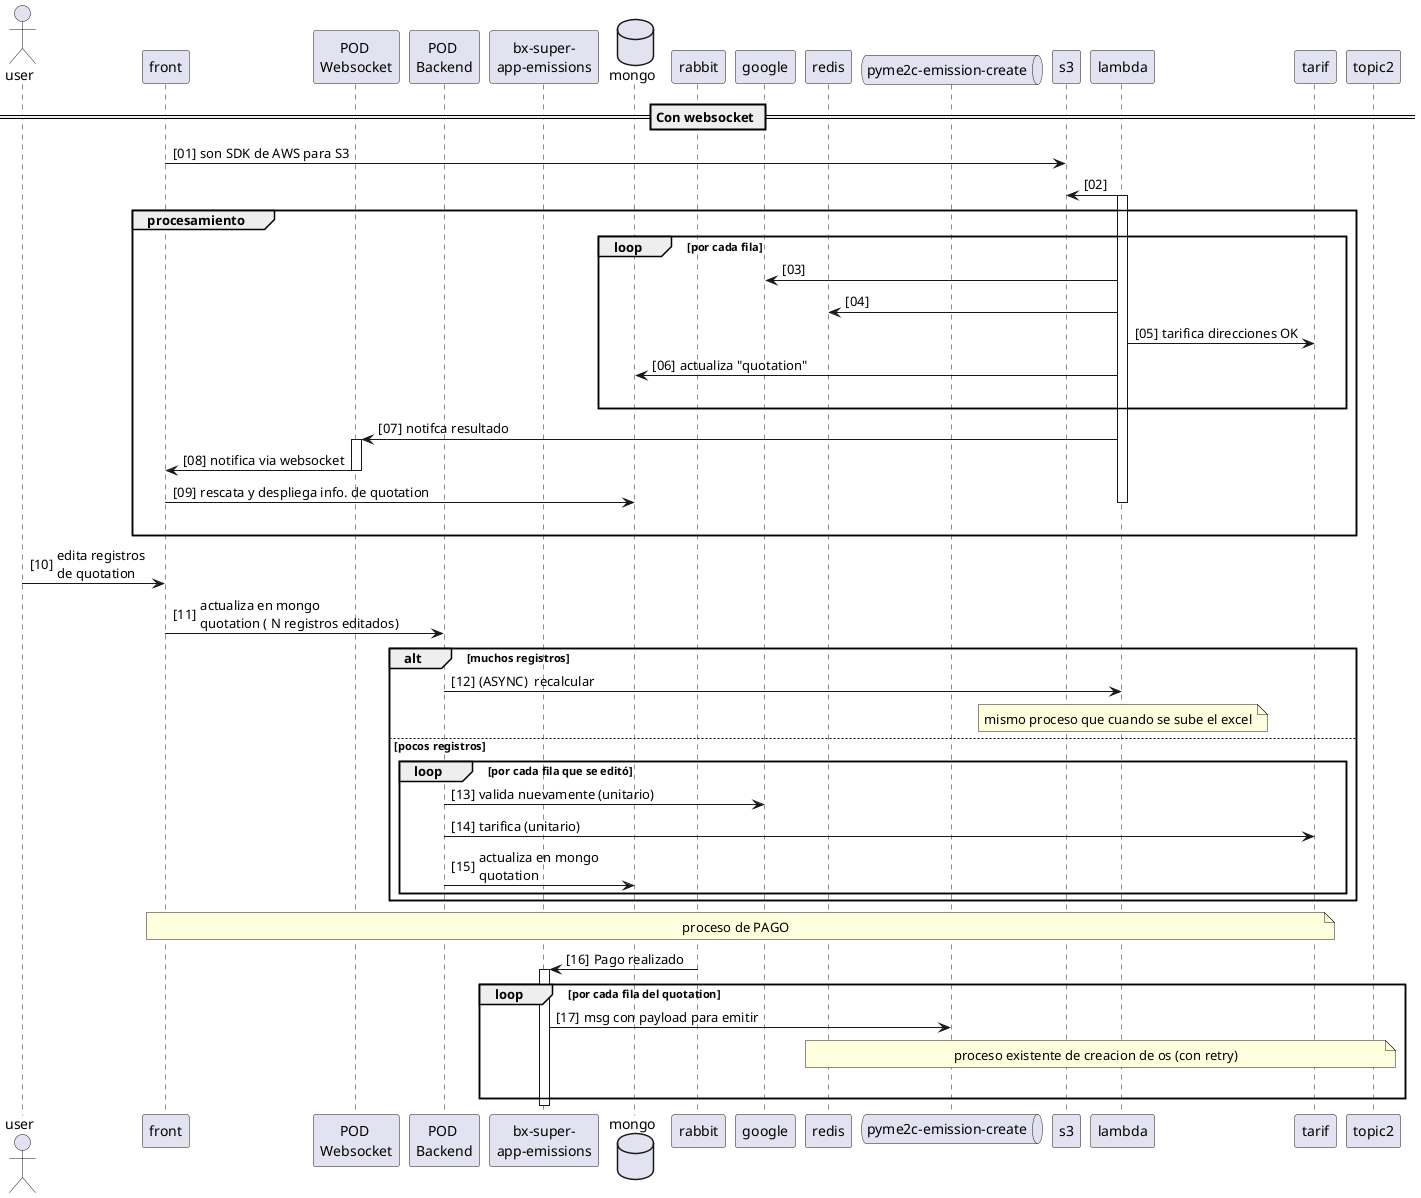 @startuml

actor user
participant front
'participant serv1 as "POD \nMasive Emis."
participant serv2 as "POD \nWebsocket"
participant serv3 as "POD \nBackend"
participant serv4 as "bx-super-\napp-emissions"
database mongo
participant rabbit
participant google
participant redis
queue topic1 as  "pyme2c-emission-create"

autonumber "[00]"

== Con websocket ==

front->s3: son SDK de AWS para S3


lambda->s3:
activate lambda
group procesamiento
    loop por cada fila
        lambda->google: 
        lambda->redis:
        lambda->tarif: tarifica direcciones OK
        lambda->mongo: actualiza "quotation"
        |||
    end
    lambda->serv2: notifca resultado
    activate serv2
    serv2->front: notifica via websocket
    deactivate serv2
    front->mongo: rescata y despliega info. de quotation
    
    deactivate lambda
    |||
end

user->front: edita registros \nde quotation
front->serv3: actualiza en mongo \nquotation ( N registros editados)
alt muchos registros
    serv3->lambda: (ASYNC)  recalcular
    note over lambda: mismo proceso que cuando se sube el excel

else pocos registros
    loop por cada fila que se editó
        ' activate serv3
        serv3->google: valida nuevamente (unitario)
        serv3->tarif: tarifica (unitario)
        serv3->mongo: actualiza en mongo \nquotation
        ' deactivate serv3
    end
end




note over front , tarif: proceso de PAGO

serv4<-rabbit: Pago realizado
activate serv4
loop por cada fila del quotation
    serv4->topic1: msg con payload para emitir
    note over redis , topic2: proceso existente de creacion de os (con retry)
    |||
end

deactivate serv4

@enduml